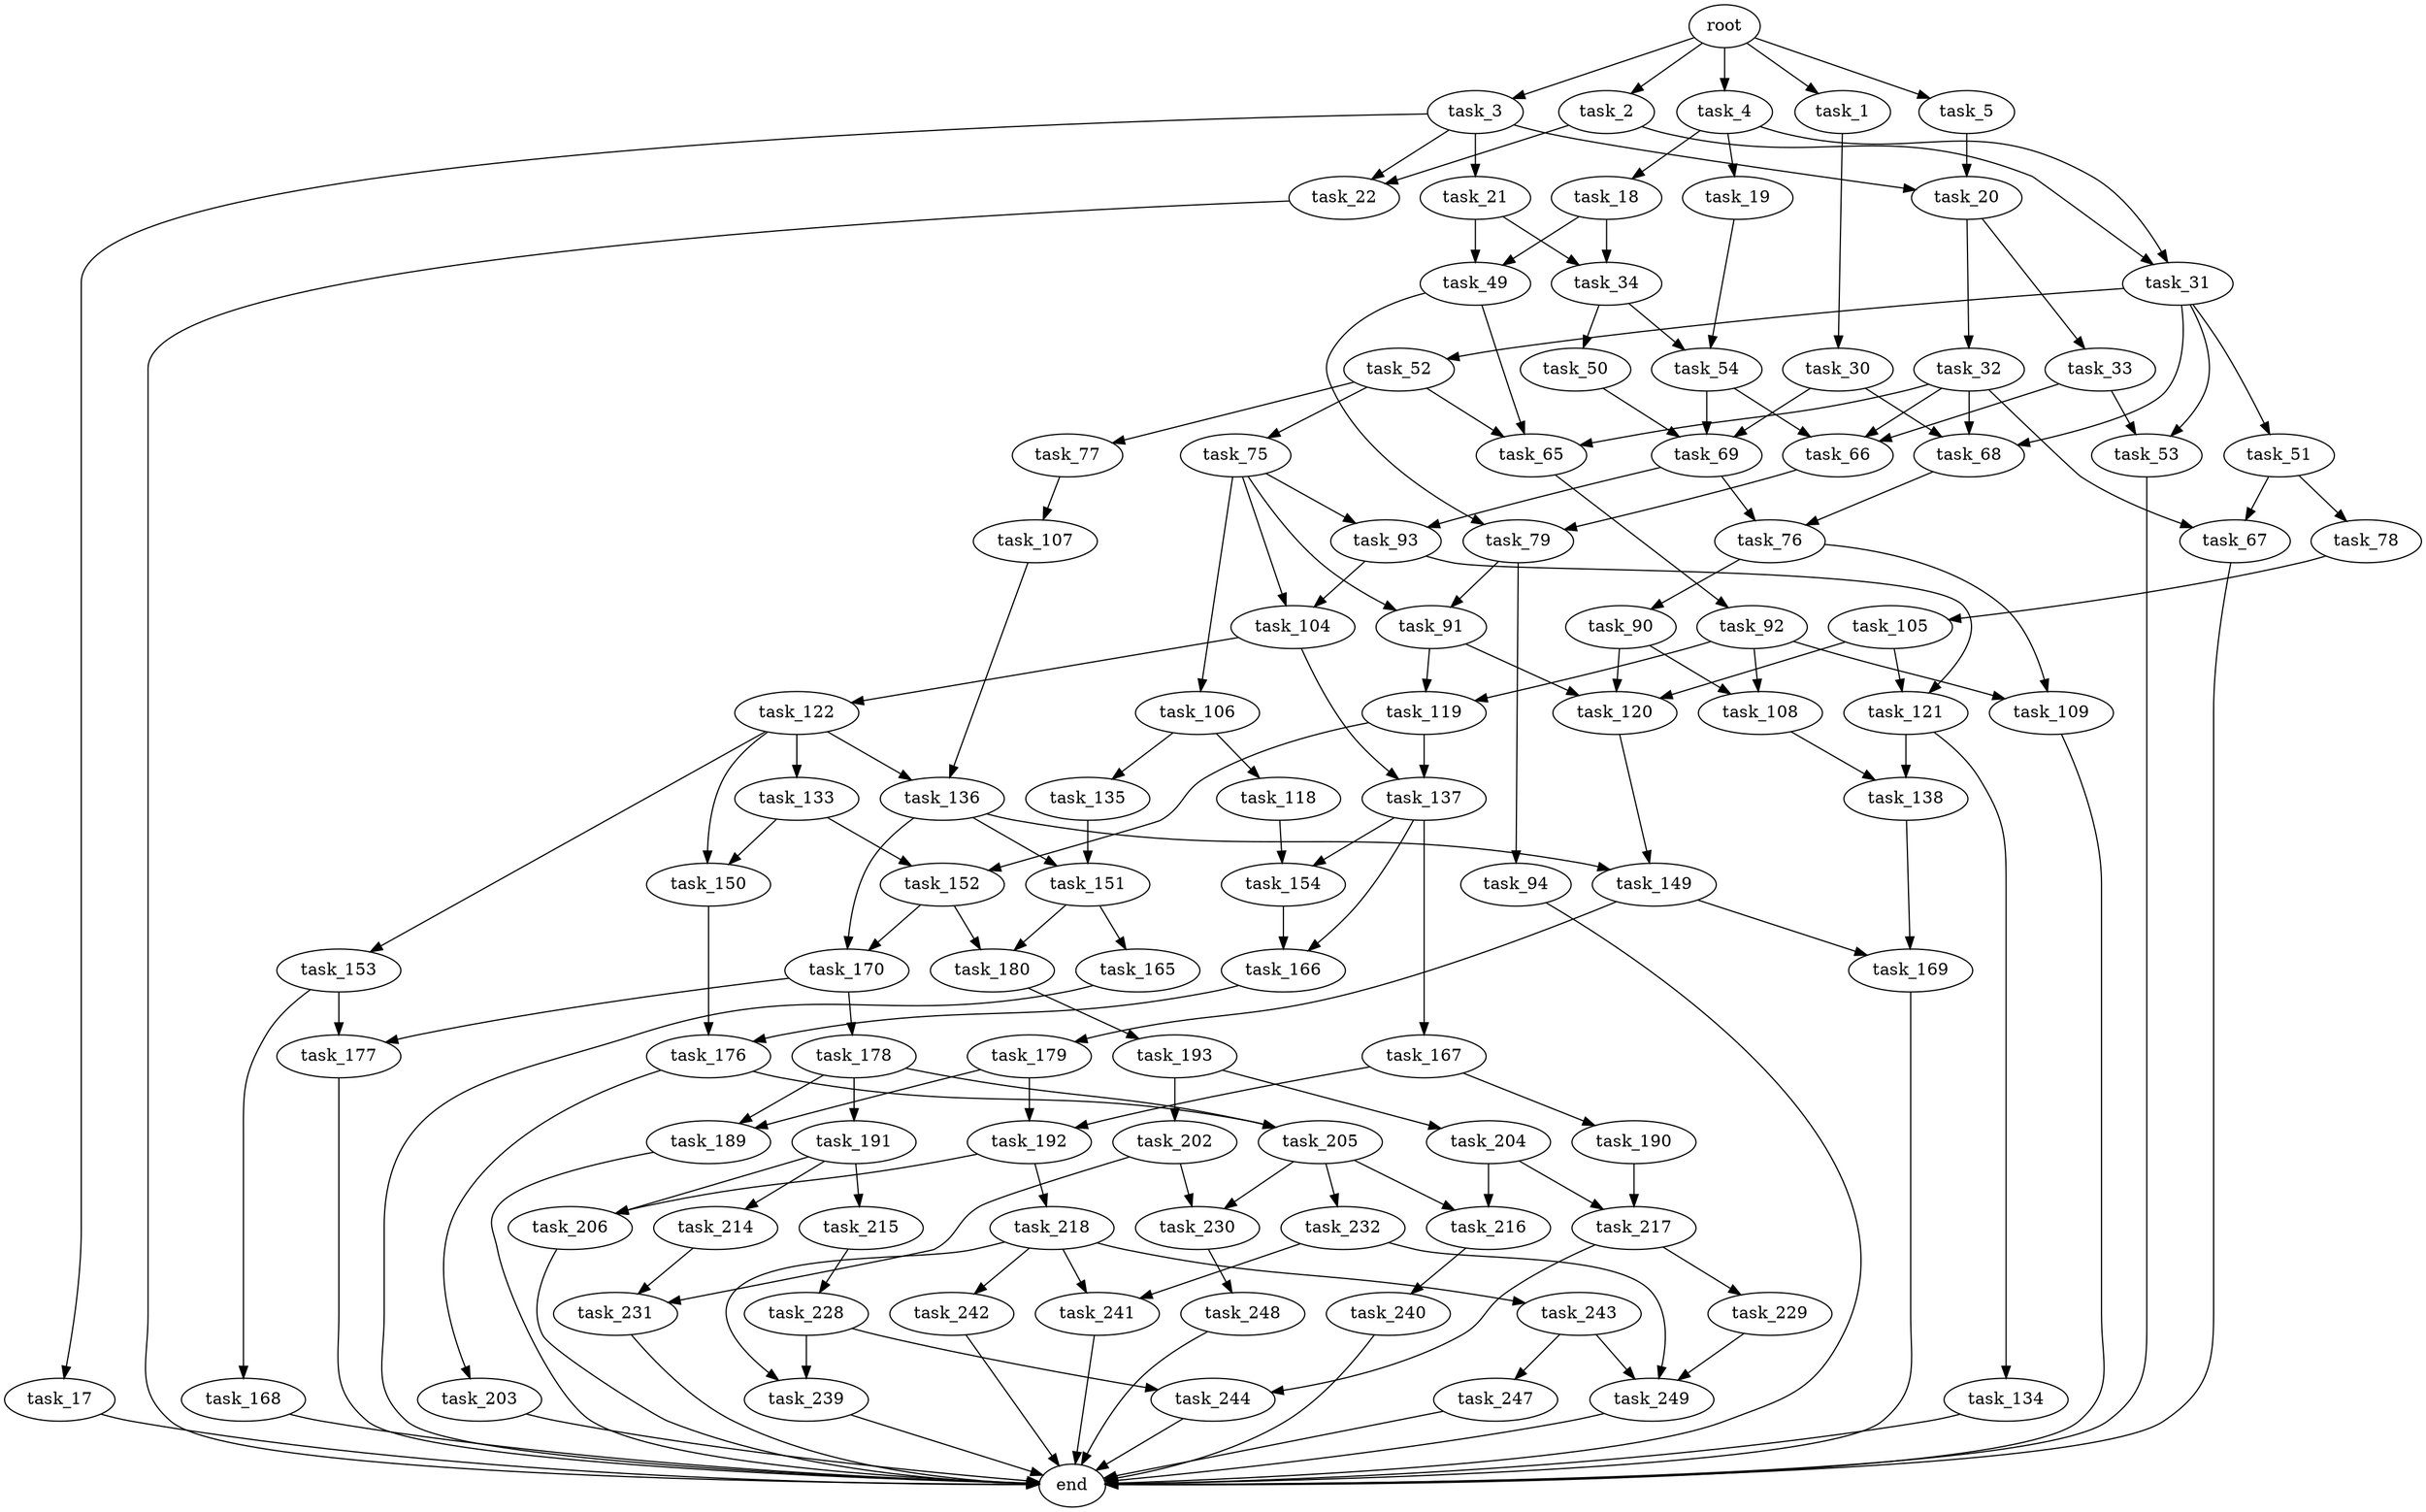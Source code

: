 digraph G {
  root [size="0.000000"];
  task_1 [size="368293445632.000000"];
  task_2 [size="782757789696.000000"];
  task_3 [size="782757789696.000000"];
  task_4 [size="134217728000.000000"];
  task_5 [size="840891626588.000000"];
  task_30 [size="68719476736.000000"];
  task_22 [size="8589934592.000000"];
  task_31 [size="24255335458.000000"];
  task_17 [size="134217728000.000000"];
  task_20 [size="17191983094.000000"];
  task_21 [size="32559227909.000000"];
  task_18 [size="368293445632.000000"];
  task_19 [size="549755813888.000000"];
  end [size="0.000000"];
  task_34 [size="4646714044.000000"];
  task_49 [size="471937470836.000000"];
  task_54 [size="8012863548.000000"];
  task_32 [size="368293445632.000000"];
  task_33 [size="5899116300.000000"];
  task_68 [size="5043843176.000000"];
  task_69 [size="46999403688.000000"];
  task_51 [size="56873019562.000000"];
  task_52 [size="32206005962.000000"];
  task_53 [size="356992216404.000000"];
  task_65 [size="536861996372.000000"];
  task_66 [size="50868615790.000000"];
  task_67 [size="68719476736.000000"];
  task_50 [size="240679161978.000000"];
  task_79 [size="17879751603.000000"];
  task_78 [size="39352147908.000000"];
  task_75 [size="1013267744276.000000"];
  task_77 [size="27551484894.000000"];
  task_92 [size="5428222224.000000"];
  task_76 [size="5047615486.000000"];
  task_93 [size="1073741824000.000000"];
  task_91 [size="368293445632.000000"];
  task_104 [size="413021177036.000000"];
  task_106 [size="7479986288.000000"];
  task_90 [size="64814275746.000000"];
  task_109 [size="991973408.000000"];
  task_107 [size="19262224134.000000"];
  task_105 [size="890202328681.000000"];
  task_94 [size="673412296752.000000"];
  task_108 [size="247372417738.000000"];
  task_120 [size="175641872328.000000"];
  task_119 [size="236010534328.000000"];
  task_121 [size="368293445632.000000"];
  task_122 [size="231928233984.000000"];
  task_137 [size="8128169196.000000"];
  task_118 [size="895836906380.000000"];
  task_135 [size="192806429720.000000"];
  task_136 [size="4644991292.000000"];
  task_138 [size="6183360884.000000"];
  task_154 [size="213414882222.000000"];
  task_152 [size="244023931204.000000"];
  task_149 [size="48837434292.000000"];
  task_134 [size="11278172895.000000"];
  task_133 [size="34693084809.000000"];
  task_150 [size="328437810192.000000"];
  task_153 [size="28991029248.000000"];
  task_151 [size="32594268494.000000"];
  task_170 [size="61164086448.000000"];
  task_166 [size="43983797304.000000"];
  task_167 [size="134217728000.000000"];
  task_169 [size="29171894602.000000"];
  task_179 [size="549755813888.000000"];
  task_176 [size="209651657123.000000"];
  task_165 [size="23122110440.000000"];
  task_180 [size="3517751351.000000"];
  task_168 [size="272444212802.000000"];
  task_177 [size="134217728000.000000"];
  task_190 [size="11902979170.000000"];
  task_192 [size="15524898757.000000"];
  task_178 [size="2286964843.000000"];
  task_203 [size="211531062028.000000"];
  task_205 [size="68138689735.000000"];
  task_189 [size="64572685166.000000"];
  task_191 [size="7856854418.000000"];
  task_193 [size="101079333413.000000"];
  task_217 [size="1073741824000.000000"];
  task_206 [size="368293445632.000000"];
  task_214 [size="563092177.000000"];
  task_215 [size="24708722028.000000"];
  task_218 [size="134217728000.000000"];
  task_202 [size="368293445632.000000"];
  task_204 [size="416749672184.000000"];
  task_230 [size="134217728000.000000"];
  task_231 [size="134217728000.000000"];
  task_216 [size="779230877902.000000"];
  task_232 [size="225329285299.000000"];
  task_228 [size="459908817108.000000"];
  task_240 [size="26430891092.000000"];
  task_229 [size="134217728000.000000"];
  task_244 [size="134217728000.000000"];
  task_239 [size="549755813888.000000"];
  task_241 [size="28991029248.000000"];
  task_242 [size="39111319380.000000"];
  task_243 [size="871210651.000000"];
  task_249 [size="67097459926.000000"];
  task_248 [size="14470110928.000000"];
  task_247 [size="231928233984.000000"];

  root -> task_1 [size="1.000000"];
  root -> task_2 [size="1.000000"];
  root -> task_3 [size="1.000000"];
  root -> task_4 [size="1.000000"];
  root -> task_5 [size="1.000000"];
  task_1 -> task_30 [size="411041792.000000"];
  task_2 -> task_22 [size="679477248.000000"];
  task_2 -> task_31 [size="679477248.000000"];
  task_3 -> task_17 [size="679477248.000000"];
  task_3 -> task_20 [size="679477248.000000"];
  task_3 -> task_21 [size="679477248.000000"];
  task_3 -> task_22 [size="679477248.000000"];
  task_4 -> task_18 [size="209715200.000000"];
  task_4 -> task_19 [size="209715200.000000"];
  task_4 -> task_31 [size="209715200.000000"];
  task_5 -> task_20 [size="536870912.000000"];
  task_30 -> task_68 [size="134217728.000000"];
  task_30 -> task_69 [size="134217728.000000"];
  task_22 -> end [size="1.000000"];
  task_31 -> task_51 [size="536870912.000000"];
  task_31 -> task_52 [size="536870912.000000"];
  task_31 -> task_53 [size="536870912.000000"];
  task_31 -> task_68 [size="536870912.000000"];
  task_17 -> end [size="1.000000"];
  task_20 -> task_32 [size="301989888.000000"];
  task_20 -> task_33 [size="301989888.000000"];
  task_21 -> task_34 [size="838860800.000000"];
  task_21 -> task_49 [size="838860800.000000"];
  task_18 -> task_34 [size="411041792.000000"];
  task_18 -> task_49 [size="411041792.000000"];
  task_19 -> task_54 [size="536870912.000000"];
  task_34 -> task_50 [size="301989888.000000"];
  task_34 -> task_54 [size="301989888.000000"];
  task_49 -> task_65 [size="536870912.000000"];
  task_49 -> task_79 [size="536870912.000000"];
  task_54 -> task_66 [size="134217728.000000"];
  task_54 -> task_69 [size="134217728.000000"];
  task_32 -> task_65 [size="411041792.000000"];
  task_32 -> task_66 [size="411041792.000000"];
  task_32 -> task_67 [size="411041792.000000"];
  task_32 -> task_68 [size="411041792.000000"];
  task_33 -> task_53 [size="301989888.000000"];
  task_33 -> task_66 [size="301989888.000000"];
  task_68 -> task_76 [size="301989888.000000"];
  task_69 -> task_76 [size="33554432.000000"];
  task_69 -> task_93 [size="33554432.000000"];
  task_51 -> task_67 [size="75497472.000000"];
  task_51 -> task_78 [size="75497472.000000"];
  task_52 -> task_65 [size="838860800.000000"];
  task_52 -> task_75 [size="838860800.000000"];
  task_52 -> task_77 [size="838860800.000000"];
  task_53 -> end [size="1.000000"];
  task_65 -> task_92 [size="679477248.000000"];
  task_66 -> task_79 [size="75497472.000000"];
  task_67 -> end [size="1.000000"];
  task_50 -> task_69 [size="209715200.000000"];
  task_79 -> task_91 [size="838860800.000000"];
  task_79 -> task_94 [size="838860800.000000"];
  task_78 -> task_105 [size="134217728.000000"];
  task_75 -> task_91 [size="838860800.000000"];
  task_75 -> task_93 [size="838860800.000000"];
  task_75 -> task_104 [size="838860800.000000"];
  task_75 -> task_106 [size="838860800.000000"];
  task_77 -> task_107 [size="838860800.000000"];
  task_92 -> task_108 [size="134217728.000000"];
  task_92 -> task_109 [size="134217728.000000"];
  task_92 -> task_119 [size="134217728.000000"];
  task_76 -> task_90 [size="134217728.000000"];
  task_76 -> task_109 [size="134217728.000000"];
  task_93 -> task_104 [size="838860800.000000"];
  task_93 -> task_121 [size="838860800.000000"];
  task_91 -> task_119 [size="411041792.000000"];
  task_91 -> task_120 [size="411041792.000000"];
  task_104 -> task_122 [size="536870912.000000"];
  task_104 -> task_137 [size="536870912.000000"];
  task_106 -> task_118 [size="33554432.000000"];
  task_106 -> task_135 [size="33554432.000000"];
  task_90 -> task_108 [size="75497472.000000"];
  task_90 -> task_120 [size="75497472.000000"];
  task_109 -> end [size="1.000000"];
  task_107 -> task_136 [size="679477248.000000"];
  task_105 -> task_120 [size="838860800.000000"];
  task_105 -> task_121 [size="838860800.000000"];
  task_94 -> end [size="1.000000"];
  task_108 -> task_138 [size="838860800.000000"];
  task_120 -> task_149 [size="536870912.000000"];
  task_119 -> task_137 [size="209715200.000000"];
  task_119 -> task_152 [size="209715200.000000"];
  task_121 -> task_134 [size="411041792.000000"];
  task_121 -> task_138 [size="411041792.000000"];
  task_122 -> task_133 [size="301989888.000000"];
  task_122 -> task_136 [size="301989888.000000"];
  task_122 -> task_150 [size="301989888.000000"];
  task_122 -> task_153 [size="301989888.000000"];
  task_137 -> task_154 [size="301989888.000000"];
  task_137 -> task_166 [size="301989888.000000"];
  task_137 -> task_167 [size="301989888.000000"];
  task_118 -> task_154 [size="679477248.000000"];
  task_135 -> task_151 [size="301989888.000000"];
  task_136 -> task_149 [size="75497472.000000"];
  task_136 -> task_151 [size="75497472.000000"];
  task_136 -> task_170 [size="75497472.000000"];
  task_138 -> task_169 [size="134217728.000000"];
  task_154 -> task_166 [size="209715200.000000"];
  task_152 -> task_170 [size="209715200.000000"];
  task_152 -> task_180 [size="209715200.000000"];
  task_149 -> task_169 [size="134217728.000000"];
  task_149 -> task_179 [size="134217728.000000"];
  task_134 -> end [size="1.000000"];
  task_133 -> task_150 [size="838860800.000000"];
  task_133 -> task_152 [size="838860800.000000"];
  task_150 -> task_176 [size="209715200.000000"];
  task_153 -> task_168 [size="75497472.000000"];
  task_153 -> task_177 [size="75497472.000000"];
  task_151 -> task_165 [size="536870912.000000"];
  task_151 -> task_180 [size="536870912.000000"];
  task_170 -> task_177 [size="134217728.000000"];
  task_170 -> task_178 [size="134217728.000000"];
  task_166 -> task_176 [size="75497472.000000"];
  task_167 -> task_190 [size="209715200.000000"];
  task_167 -> task_192 [size="209715200.000000"];
  task_169 -> end [size="1.000000"];
  task_179 -> task_189 [size="536870912.000000"];
  task_179 -> task_192 [size="536870912.000000"];
  task_176 -> task_203 [size="209715200.000000"];
  task_176 -> task_205 [size="209715200.000000"];
  task_165 -> end [size="1.000000"];
  task_180 -> task_193 [size="209715200.000000"];
  task_168 -> end [size="1.000000"];
  task_177 -> end [size="1.000000"];
  task_190 -> task_217 [size="33554432.000000"];
  task_192 -> task_206 [size="679477248.000000"];
  task_192 -> task_218 [size="679477248.000000"];
  task_178 -> task_189 [size="75497472.000000"];
  task_178 -> task_191 [size="75497472.000000"];
  task_178 -> task_205 [size="75497472.000000"];
  task_203 -> end [size="1.000000"];
  task_205 -> task_216 [size="75497472.000000"];
  task_205 -> task_230 [size="75497472.000000"];
  task_205 -> task_232 [size="75497472.000000"];
  task_189 -> end [size="1.000000"];
  task_191 -> task_206 [size="411041792.000000"];
  task_191 -> task_214 [size="411041792.000000"];
  task_191 -> task_215 [size="411041792.000000"];
  task_193 -> task_202 [size="75497472.000000"];
  task_193 -> task_204 [size="75497472.000000"];
  task_217 -> task_229 [size="838860800.000000"];
  task_217 -> task_244 [size="838860800.000000"];
  task_206 -> end [size="1.000000"];
  task_214 -> task_231 [size="33554432.000000"];
  task_215 -> task_228 [size="536870912.000000"];
  task_218 -> task_239 [size="209715200.000000"];
  task_218 -> task_241 [size="209715200.000000"];
  task_218 -> task_242 [size="209715200.000000"];
  task_218 -> task_243 [size="209715200.000000"];
  task_202 -> task_230 [size="411041792.000000"];
  task_202 -> task_231 [size="411041792.000000"];
  task_204 -> task_216 [size="838860800.000000"];
  task_204 -> task_217 [size="838860800.000000"];
  task_230 -> task_248 [size="209715200.000000"];
  task_231 -> end [size="1.000000"];
  task_216 -> task_240 [size="679477248.000000"];
  task_232 -> task_241 [size="411041792.000000"];
  task_232 -> task_249 [size="411041792.000000"];
  task_228 -> task_239 [size="536870912.000000"];
  task_228 -> task_244 [size="536870912.000000"];
  task_240 -> end [size="1.000000"];
  task_229 -> task_249 [size="209715200.000000"];
  task_244 -> end [size="1.000000"];
  task_239 -> end [size="1.000000"];
  task_241 -> end [size="1.000000"];
  task_242 -> end [size="1.000000"];
  task_243 -> task_247 [size="33554432.000000"];
  task_243 -> task_249 [size="33554432.000000"];
  task_249 -> end [size="1.000000"];
  task_248 -> end [size="1.000000"];
  task_247 -> end [size="1.000000"];
}
